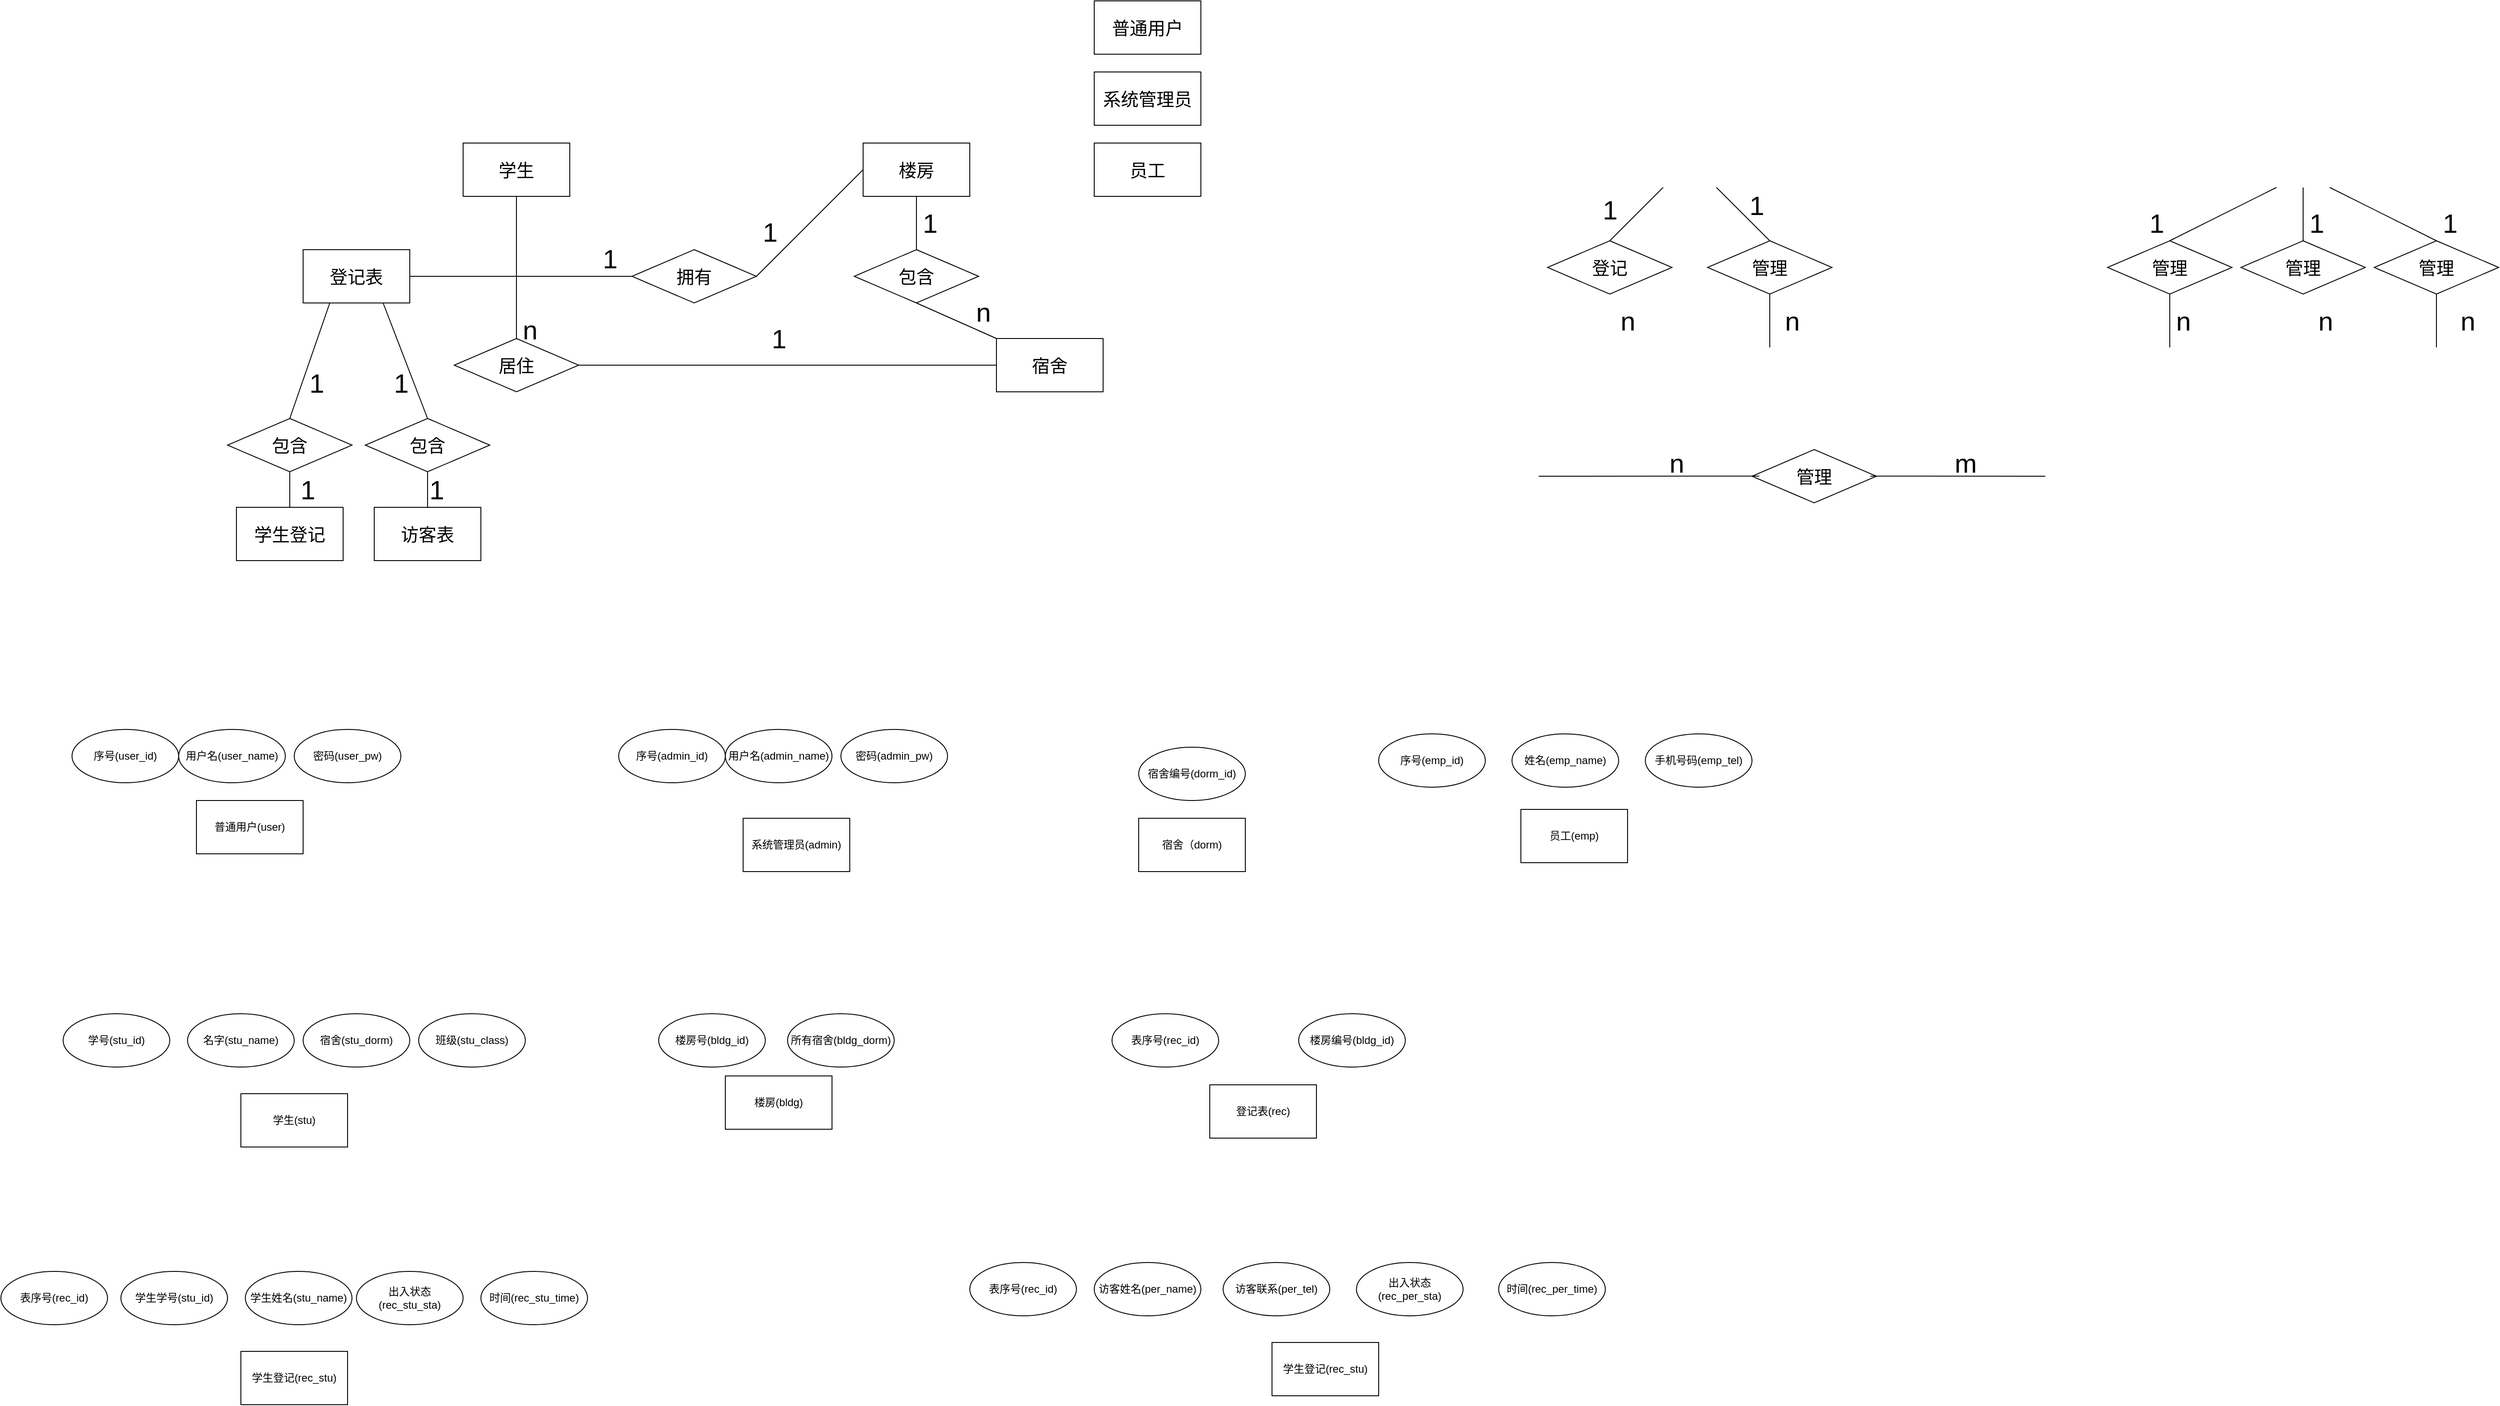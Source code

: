 <mxfile>
    <diagram id="hGgu9oGcbEXNyslzznS4" name="第 1 页">
        <mxGraphModel dx="1542" dy="784" grid="1" gridSize="10" guides="1" tooltips="1" connect="1" arrows="1" fold="1" page="1" pageScale="1" pageWidth="1200" pageHeight="1920" background="#FFFFFF" math="0" shadow="0">
            <root>
                <mxCell id="0"/>
                <mxCell id="1" parent="0"/>
                <mxCell id="3" value="学生" style="whiteSpace=wrap;html=1;fontSize=20;" vertex="1" parent="1">
                    <mxGeometry x="550" y="310" width="120" height="60" as="geometry"/>
                </mxCell>
                <mxCell id="4" value="系统管理员" style="whiteSpace=wrap;html=1;fontSize=20;" vertex="1" parent="1">
                    <mxGeometry x="1260" y="230" width="120" height="60" as="geometry"/>
                </mxCell>
                <mxCell id="5" value="登记表" style="whiteSpace=wrap;html=1;fontSize=20;" vertex="1" parent="1">
                    <mxGeometry x="370" y="430" width="120" height="60" as="geometry"/>
                </mxCell>
                <mxCell id="6" value="普通用户" style="whiteSpace=wrap;html=1;fontSize=20;" vertex="1" parent="1">
                    <mxGeometry x="1260" y="150" width="120" height="60" as="geometry"/>
                </mxCell>
                <mxCell id="8" value="员工" style="whiteSpace=wrap;html=1;fontSize=20;" vertex="1" parent="1">
                    <mxGeometry x="1260" y="310" width="120" height="60" as="geometry"/>
                </mxCell>
                <mxCell id="9" value="宿舍" style="whiteSpace=wrap;html=1;fontSize=20;" vertex="1" parent="1">
                    <mxGeometry x="1150" y="530" width="120" height="60" as="geometry"/>
                </mxCell>
                <mxCell id="10" value="楼房" style="whiteSpace=wrap;html=1;fontSize=20;" vertex="1" parent="1">
                    <mxGeometry x="1000" y="310" width="120" height="60" as="geometry"/>
                </mxCell>
                <mxCell id="15" value="管理" style="rhombus;whiteSpace=wrap;html=1;fontSize=20;" vertex="1" parent="1">
                    <mxGeometry x="2000" y="655" width="140" height="60" as="geometry"/>
                </mxCell>
                <mxCell id="18" value="" style="endArrow=none;html=1;strokeColor=#000000;entryX=0.5;entryY=1;entryDx=0;entryDy=0;exitX=0.5;exitY=0;exitDx=0;exitDy=0;" edge="1" parent="1" source="55" target="3">
                    <mxGeometry width="50" height="50" relative="1" as="geometry">
                        <mxPoint x="749" y="270" as="sourcePoint"/>
                        <mxPoint x="749" y="120" as="targetPoint"/>
                    </mxGeometry>
                </mxCell>
                <mxCell id="20" value="" style="endArrow=none;html=1;strokeColor=#000000;entryX=0.5;entryY=1;entryDx=0;entryDy=0;exitX=0.5;exitY=0;exitDx=0;exitDy=0;" edge="1" parent="1" source="56" target="10">
                    <mxGeometry width="50" height="50" relative="1" as="geometry">
                        <mxPoint x="760" y="290" as="sourcePoint"/>
                        <mxPoint x="810" y="240" as="targetPoint"/>
                    </mxGeometry>
                </mxCell>
                <mxCell id="21" value="" style="endArrow=none;html=1;strokeColor=#000000;entryX=0.5;entryY=1;entryDx=0;entryDy=0;exitX=0;exitY=0;exitDx=0;exitDy=0;" edge="1" parent="1" source="9" target="56">
                    <mxGeometry width="50" height="50" relative="1" as="geometry">
                        <mxPoint x="770" y="300" as="sourcePoint"/>
                        <mxPoint x="820" y="250" as="targetPoint"/>
                    </mxGeometry>
                </mxCell>
                <mxCell id="28" value="" style="endArrow=none;html=1;strokeColor=#000000;entryX=0.058;entryY=0.497;entryDx=0;entryDy=0;exitX=1;exitY=0.5;exitDx=0;exitDy=0;entryPerimeter=0;fontSize=20;" edge="1" parent="1" target="15">
                    <mxGeometry width="50" height="50" relative="1" as="geometry">
                        <mxPoint x="1760" y="685" as="sourcePoint"/>
                        <mxPoint x="1350" y="795" as="targetPoint"/>
                    </mxGeometry>
                </mxCell>
                <mxCell id="29" value="" style="endArrow=none;html=1;strokeColor=#000000;exitX=0.951;exitY=0.497;exitDx=0;exitDy=0;entryX=0;entryY=0.5;entryDx=0;entryDy=0;exitPerimeter=0;fontSize=20;" edge="1" parent="1" source="15">
                    <mxGeometry width="50" height="50" relative="1" as="geometry">
                        <mxPoint x="1950" y="675" as="sourcePoint"/>
                        <mxPoint x="2330" y="685" as="targetPoint"/>
                    </mxGeometry>
                </mxCell>
                <mxCell id="31" value="普通用户(user)" style="whiteSpace=wrap;html=1;" vertex="1" parent="1">
                    <mxGeometry x="250" y="1050" width="120" height="60" as="geometry"/>
                </mxCell>
                <mxCell id="38" value="密码(user_pw)" style="ellipse;whiteSpace=wrap;html=1;" vertex="1" parent="1">
                    <mxGeometry x="360" y="970" width="120" height="60" as="geometry"/>
                </mxCell>
                <mxCell id="39" value="用户名(user_name)" style="ellipse;whiteSpace=wrap;html=1;" vertex="1" parent="1">
                    <mxGeometry x="230" y="970" width="120" height="60" as="geometry"/>
                </mxCell>
                <mxCell id="40" value="序号(user_id)" style="ellipse;whiteSpace=wrap;html=1;" vertex="1" parent="1">
                    <mxGeometry x="110" y="970" width="120" height="60" as="geometry"/>
                </mxCell>
                <mxCell id="43" value="班级(stu_class)" style="ellipse;whiteSpace=wrap;html=1;" vertex="1" parent="1">
                    <mxGeometry x="500" y="1290" width="120" height="60" as="geometry"/>
                </mxCell>
                <mxCell id="44" value="宿舍(stu_dorm)" style="ellipse;whiteSpace=wrap;html=1;" vertex="1" parent="1">
                    <mxGeometry x="370" y="1290" width="120" height="60" as="geometry"/>
                </mxCell>
                <mxCell id="45" value="名字(stu_name)" style="ellipse;whiteSpace=wrap;html=1;" vertex="1" parent="1">
                    <mxGeometry x="240" y="1290" width="120" height="60" as="geometry"/>
                </mxCell>
                <mxCell id="46" value="学号(stu_id)" style="ellipse;whiteSpace=wrap;html=1;" vertex="1" parent="1">
                    <mxGeometry x="100" y="1290" width="120" height="60" as="geometry"/>
                </mxCell>
                <mxCell id="49" value="系统管理员(admin)" style="whiteSpace=wrap;html=1;" vertex="1" parent="1">
                    <mxGeometry x="865" y="1070" width="120" height="60" as="geometry"/>
                </mxCell>
                <mxCell id="50" value="密码(admin_pw)" style="ellipse;whiteSpace=wrap;html=1;" vertex="1" parent="1">
                    <mxGeometry x="975" y="970" width="120" height="60" as="geometry"/>
                </mxCell>
                <mxCell id="51" value="用户名(admin_name)" style="ellipse;whiteSpace=wrap;html=1;" vertex="1" parent="1">
                    <mxGeometry x="845" y="970" width="120" height="60" as="geometry"/>
                </mxCell>
                <mxCell id="52" value="序号(admin_id)" style="ellipse;whiteSpace=wrap;html=1;" vertex="1" parent="1">
                    <mxGeometry x="725" y="970" width="120" height="60" as="geometry"/>
                </mxCell>
                <mxCell id="54" value="学生(stu)" style="whiteSpace=wrap;html=1;" vertex="1" parent="1">
                    <mxGeometry x="300" y="1380" width="120" height="60" as="geometry"/>
                </mxCell>
                <mxCell id="55" value="居住" style="rhombus;whiteSpace=wrap;html=1;fontSize=20;" vertex="1" parent="1">
                    <mxGeometry x="540" y="530" width="140" height="60" as="geometry"/>
                </mxCell>
                <mxCell id="56" value="包含" style="rhombus;whiteSpace=wrap;html=1;fontSize=20;" vertex="1" parent="1">
                    <mxGeometry x="990" y="430" width="140" height="60" as="geometry"/>
                </mxCell>
                <mxCell id="58" value="楼房(bldg)" style="whiteSpace=wrap;html=1;" vertex="1" parent="1">
                    <mxGeometry x="845" y="1360" width="120" height="60" as="geometry"/>
                </mxCell>
                <mxCell id="59" value="序号(emp_id)" style="ellipse;whiteSpace=wrap;html=1;" vertex="1" parent="1">
                    <mxGeometry x="1580" y="975" width="120" height="60" as="geometry"/>
                </mxCell>
                <mxCell id="60" value="姓名(emp_name)" style="ellipse;whiteSpace=wrap;html=1;" vertex="1" parent="1">
                    <mxGeometry x="1730" y="975" width="120" height="60" as="geometry"/>
                </mxCell>
                <mxCell id="62" value="所有宿舍(bldg_dorm)" style="ellipse;whiteSpace=wrap;html=1;" vertex="1" parent="1">
                    <mxGeometry x="915" y="1290" width="120" height="60" as="geometry"/>
                </mxCell>
                <mxCell id="63" value="楼房号(bldg_id)" style="ellipse;whiteSpace=wrap;html=1;" vertex="1" parent="1">
                    <mxGeometry x="770" y="1290" width="120" height="60" as="geometry"/>
                </mxCell>
                <mxCell id="65" value="宿舍（dorm)" style="whiteSpace=wrap;html=1;" vertex="1" parent="1">
                    <mxGeometry x="1310" y="1070" width="120" height="60" as="geometry"/>
                </mxCell>
                <mxCell id="68" value="宿舍编号(dorm_id)" style="ellipse;whiteSpace=wrap;html=1;" vertex="1" parent="1">
                    <mxGeometry x="1310" y="990" width="120" height="60" as="geometry"/>
                </mxCell>
                <mxCell id="88" value="&lt;font color=&quot;#000000&quot; style=&quot;font-size: 30px&quot;&gt;m&lt;/font&gt;" style="text;html=1;align=center;verticalAlign=middle;resizable=0;points=[];autosize=1;strokeColor=none;fontSize=30;" vertex="1" parent="1">
                    <mxGeometry x="2220" y="650" width="40" height="40" as="geometry"/>
                </mxCell>
                <mxCell id="90" value="&lt;font color=&quot;#000000&quot; style=&quot;font-size: 30px;&quot;&gt;1&lt;/font&gt;" style="text;html=1;align=center;verticalAlign=middle;resizable=0;points=[];autosize=1;strokeColor=none;fontSize=30;" vertex="1" parent="1">
                    <mxGeometry x="1060" y="380" width="30" height="40" as="geometry"/>
                </mxCell>
                <mxCell id="96" value="&lt;font color=&quot;#000000&quot; style=&quot;font-size: 30px&quot;&gt;n&lt;/font&gt;" style="text;html=1;align=center;verticalAlign=middle;resizable=0;points=[];autosize=1;strokeColor=none;fontSize=30;" vertex="1" parent="1">
                    <mxGeometry x="1900" y="650" width="30" height="40" as="geometry"/>
                </mxCell>
                <mxCell id="97" value="&lt;font color=&quot;#000000&quot; style=&quot;font-size: 30px&quot;&gt;n&lt;/font&gt;" style="text;html=1;align=center;verticalAlign=middle;resizable=0;points=[];autosize=1;strokeColor=none;fontSize=30;" vertex="1" parent="1">
                    <mxGeometry x="610" y="500" width="30" height="40" as="geometry"/>
                </mxCell>
                <mxCell id="107" value="&lt;font color=&quot;#000000&quot; style=&quot;font-size: 30px&quot;&gt;n&lt;/font&gt;" style="text;html=1;align=center;verticalAlign=middle;resizable=0;points=[];autosize=1;strokeColor=none;fontSize=30;" vertex="1" parent="1">
                    <mxGeometry x="1120" y="480" width="30" height="40" as="geometry"/>
                </mxCell>
                <mxCell id="118" value="&lt;font color=&quot;#000000&quot; style=&quot;font-size: 30px;&quot;&gt;1&lt;/font&gt;" style="text;html=1;align=center;verticalAlign=middle;resizable=0;points=[];autosize=1;strokeColor=none;fontSize=30;" vertex="1" parent="1">
                    <mxGeometry x="890" y="510" width="30" height="40" as="geometry"/>
                </mxCell>
                <mxCell id="119" value="" style="endArrow=none;html=1;strokeColor=#000000;entryX=0;entryY=0.5;entryDx=0;entryDy=0;" edge="1" parent="1" source="55" target="9">
                    <mxGeometry width="50" height="50" relative="1" as="geometry">
                        <mxPoint x="620" y="540" as="sourcePoint"/>
                        <mxPoint x="620" y="380" as="targetPoint"/>
                    </mxGeometry>
                </mxCell>
                <mxCell id="125" value="员工(emp)" style="whiteSpace=wrap;html=1;" vertex="1" parent="1">
                    <mxGeometry x="1740" y="1060" width="120" height="60" as="geometry"/>
                </mxCell>
                <mxCell id="126" value="登记表(rec)" style="whiteSpace=wrap;html=1;" vertex="1" parent="1">
                    <mxGeometry x="1390" y="1370" width="120" height="60" as="geometry"/>
                </mxCell>
                <mxCell id="129" value="学生学号(stu_id)" style="ellipse;whiteSpace=wrap;html=1;" vertex="1" parent="1">
                    <mxGeometry x="165" y="1580" width="120" height="60" as="geometry"/>
                </mxCell>
                <mxCell id="130" value="出入状态(rec_stu_sta)" style="ellipse;whiteSpace=wrap;html=1;" vertex="1" parent="1">
                    <mxGeometry x="430" y="1580" width="120" height="60" as="geometry"/>
                </mxCell>
                <mxCell id="135" value="拥有" style="rhombus;whiteSpace=wrap;html=1;fontSize=20;" vertex="1" parent="1">
                    <mxGeometry x="740" y="430" width="140" height="60" as="geometry"/>
                </mxCell>
                <mxCell id="136" value="" style="endArrow=none;html=1;strokeColor=#000000;entryX=0;entryY=0.5;entryDx=0;entryDy=0;exitX=1;exitY=0.5;exitDx=0;exitDy=0;" edge="1" parent="1" source="135" target="10">
                    <mxGeometry width="50" height="50" relative="1" as="geometry">
                        <mxPoint x="690" y="570" as="sourcePoint"/>
                        <mxPoint x="1160" y="570" as="targetPoint"/>
                    </mxGeometry>
                </mxCell>
                <mxCell id="137" value="" style="endArrow=none;html=1;strokeColor=#000000;entryX=1;entryY=0.5;entryDx=0;entryDy=0;exitX=0;exitY=0.5;exitDx=0;exitDy=0;" edge="1" parent="1" source="135" target="5">
                    <mxGeometry width="50" height="50" relative="1" as="geometry">
                        <mxPoint x="620" y="540" as="sourcePoint"/>
                        <mxPoint x="620" y="380" as="targetPoint"/>
                    </mxGeometry>
                </mxCell>
                <mxCell id="138" value="&lt;font color=&quot;#000000&quot; style=&quot;font-size: 30px;&quot;&gt;1&lt;/font&gt;" style="text;html=1;align=center;verticalAlign=middle;resizable=0;points=[];autosize=1;strokeColor=none;fontSize=30;" vertex="1" parent="1">
                    <mxGeometry x="700" y="420" width="30" height="40" as="geometry"/>
                </mxCell>
                <mxCell id="139" value="&lt;font color=&quot;#000000&quot; style=&quot;font-size: 30px;&quot;&gt;1&lt;/font&gt;" style="text;html=1;align=center;verticalAlign=middle;resizable=0;points=[];autosize=1;strokeColor=none;fontSize=30;" vertex="1" parent="1">
                    <mxGeometry x="880" y="390" width="30" height="40" as="geometry"/>
                </mxCell>
                <mxCell id="141" value="表序号(rec_id)" style="ellipse;whiteSpace=wrap;html=1;" vertex="1" parent="1">
                    <mxGeometry x="1280" y="1290" width="120" height="60" as="geometry"/>
                </mxCell>
                <mxCell id="142" value="楼房编号(bldg_id)" style="ellipse;whiteSpace=wrap;html=1;" vertex="1" parent="1">
                    <mxGeometry x="1490" y="1290" width="120" height="60" as="geometry"/>
                </mxCell>
                <mxCell id="145" value="访客表" style="whiteSpace=wrap;html=1;fontSize=20;" vertex="1" parent="1">
                    <mxGeometry x="450" y="720" width="120" height="60" as="geometry"/>
                </mxCell>
                <mxCell id="146" value="学生登记" style="whiteSpace=wrap;html=1;fontSize=20;" vertex="1" parent="1">
                    <mxGeometry x="295" y="720" width="120" height="60" as="geometry"/>
                </mxCell>
                <mxCell id="147" value="包含" style="rhombus;whiteSpace=wrap;html=1;fontSize=20;" vertex="1" parent="1">
                    <mxGeometry x="440" y="620" width="140" height="60" as="geometry"/>
                </mxCell>
                <mxCell id="148" value="包含" style="rhombus;whiteSpace=wrap;html=1;fontSize=20;" vertex="1" parent="1">
                    <mxGeometry x="285" y="620" width="140" height="60" as="geometry"/>
                </mxCell>
                <mxCell id="149" value="" style="endArrow=none;html=1;strokeColor=#000000;entryX=0.5;entryY=0;entryDx=0;entryDy=0;exitX=0.5;exitY=1;exitDx=0;exitDy=0;" edge="1" parent="1" source="148" target="146">
                    <mxGeometry width="50" height="50" relative="1" as="geometry">
                        <mxPoint x="690" y="570" as="sourcePoint"/>
                        <mxPoint x="1160" y="570" as="targetPoint"/>
                    </mxGeometry>
                </mxCell>
                <mxCell id="150" value="" style="endArrow=none;html=1;strokeColor=#000000;entryX=0.5;entryY=0;entryDx=0;entryDy=0;exitX=0.5;exitY=1;exitDx=0;exitDy=0;" edge="1" parent="1" source="147" target="145">
                    <mxGeometry width="50" height="50" relative="1" as="geometry">
                        <mxPoint x="700" y="580" as="sourcePoint"/>
                        <mxPoint x="1170" y="580" as="targetPoint"/>
                    </mxGeometry>
                </mxCell>
                <mxCell id="151" value="" style="endArrow=none;html=1;strokeColor=#000000;entryX=0.5;entryY=0;entryDx=0;entryDy=0;exitX=0.75;exitY=1;exitDx=0;exitDy=0;" edge="1" parent="1" source="5" target="147">
                    <mxGeometry width="50" height="50" relative="1" as="geometry">
                        <mxPoint x="690" y="570" as="sourcePoint"/>
                        <mxPoint x="1160" y="570" as="targetPoint"/>
                    </mxGeometry>
                </mxCell>
                <mxCell id="152" value="" style="endArrow=none;html=1;strokeColor=#000000;entryX=0.5;entryY=0;entryDx=0;entryDy=0;exitX=0.25;exitY=1;exitDx=0;exitDy=0;" edge="1" parent="1" source="5" target="148">
                    <mxGeometry width="50" height="50" relative="1" as="geometry">
                        <mxPoint x="700" y="580" as="sourcePoint"/>
                        <mxPoint x="1170" y="580" as="targetPoint"/>
                    </mxGeometry>
                </mxCell>
                <mxCell id="153" value="&lt;font color=&quot;#000000&quot; style=&quot;font-size: 30px;&quot;&gt;1&lt;/font&gt;" style="text;html=1;align=center;verticalAlign=middle;resizable=0;points=[];autosize=1;strokeColor=none;fontSize=30;" vertex="1" parent="1">
                    <mxGeometry x="370" y="560" width="30" height="40" as="geometry"/>
                </mxCell>
                <mxCell id="154" value="&lt;font color=&quot;#000000&quot; style=&quot;font-size: 30px;&quot;&gt;1&lt;/font&gt;" style="text;html=1;align=center;verticalAlign=middle;resizable=0;points=[];autosize=1;strokeColor=none;fontSize=30;" vertex="1" parent="1">
                    <mxGeometry x="465" y="560" width="30" height="40" as="geometry"/>
                </mxCell>
                <mxCell id="155" value="&lt;font color=&quot;#000000&quot; style=&quot;font-size: 30px;&quot;&gt;1&lt;/font&gt;" style="text;html=1;align=center;verticalAlign=middle;resizable=0;points=[];autosize=1;strokeColor=none;fontSize=30;" vertex="1" parent="1">
                    <mxGeometry x="505" y="680" width="30" height="40" as="geometry"/>
                </mxCell>
                <mxCell id="156" value="&lt;font color=&quot;#000000&quot; style=&quot;font-size: 30px;&quot;&gt;1&lt;/font&gt;" style="text;html=1;align=center;verticalAlign=middle;resizable=0;points=[];autosize=1;strokeColor=none;fontSize=30;" vertex="1" parent="1">
                    <mxGeometry x="360" y="680" width="30" height="40" as="geometry"/>
                </mxCell>
                <mxCell id="158" value="学生登记(rec_stu)" style="whiteSpace=wrap;html=1;" vertex="1" parent="1">
                    <mxGeometry x="300" y="1670" width="120" height="60" as="geometry"/>
                </mxCell>
                <mxCell id="159" value="表序号(rec_id)" style="ellipse;whiteSpace=wrap;html=1;" vertex="1" parent="1">
                    <mxGeometry x="30" y="1580" width="120" height="60" as="geometry"/>
                </mxCell>
                <mxCell id="161" value="访客姓名(per_name)" style="ellipse;whiteSpace=wrap;html=1;" vertex="1" parent="1">
                    <mxGeometry x="1260" y="1570" width="120" height="60" as="geometry"/>
                </mxCell>
                <mxCell id="163" value="学生登记(rec_stu)" style="whiteSpace=wrap;html=1;" vertex="1" parent="1">
                    <mxGeometry x="1460" y="1660" width="120" height="60" as="geometry"/>
                </mxCell>
                <mxCell id="164" value="表序号(rec_id)" style="ellipse;whiteSpace=wrap;html=1;" vertex="1" parent="1">
                    <mxGeometry x="1120" y="1570" width="120" height="60" as="geometry"/>
                </mxCell>
                <mxCell id="166" value="管理" style="rhombus;whiteSpace=wrap;html=1;fontSize=20;" vertex="1" parent="1">
                    <mxGeometry x="1950" y="420" width="140" height="60" as="geometry"/>
                </mxCell>
                <mxCell id="167" value="登记" style="rhombus;whiteSpace=wrap;html=1;fontSize=20;" vertex="1" parent="1">
                    <mxGeometry x="1770" y="420" width="140" height="60" as="geometry"/>
                </mxCell>
                <mxCell id="168" value="" style="endArrow=none;html=1;strokeColor=#000000;entryX=0.5;entryY=1;entryDx=0;entryDy=0;exitX=0.5;exitY=0;exitDx=0;exitDy=0;" edge="1" parent="1" target="172">
                    <mxGeometry width="50" height="50" relative="1" as="geometry">
                        <mxPoint x="2770" y="540" as="sourcePoint"/>
                        <mxPoint x="2240" y="490" as="targetPoint"/>
                    </mxGeometry>
                </mxCell>
                <mxCell id="169" value="" style="endArrow=none;html=1;strokeColor=#000000;exitX=0.5;exitY=0;exitDx=0;exitDy=0;" edge="1" parent="1">
                    <mxGeometry width="50" height="50" relative="1" as="geometry">
                        <mxPoint x="2470" y="540" as="sourcePoint"/>
                        <mxPoint x="2470" y="480" as="targetPoint"/>
                    </mxGeometry>
                </mxCell>
                <mxCell id="170" value="" style="endArrow=none;html=1;strokeColor=#000000;entryX=0.25;entryY=1;entryDx=0;entryDy=0;exitX=0.5;exitY=0;exitDx=0;exitDy=0;" edge="1" parent="1" source="173">
                    <mxGeometry width="50" height="50" relative="1" as="geometry">
                        <mxPoint x="2300" y="670" as="sourcePoint"/>
                        <mxPoint x="2590" y="360" as="targetPoint"/>
                    </mxGeometry>
                </mxCell>
                <mxCell id="171" value="管理" style="rhombus;whiteSpace=wrap;html=1;fontSize=20;" vertex="1" parent="1">
                    <mxGeometry x="2550" y="420" width="140" height="60" as="geometry"/>
                </mxCell>
                <mxCell id="172" value="管理" style="rhombus;whiteSpace=wrap;html=1;fontSize=20;" vertex="1" parent="1">
                    <mxGeometry x="2700" y="420" width="140" height="60" as="geometry"/>
                </mxCell>
                <mxCell id="173" value="管理" style="rhombus;whiteSpace=wrap;html=1;fontSize=20;" vertex="1" parent="1">
                    <mxGeometry x="2400" y="420" width="140" height="60" as="geometry"/>
                </mxCell>
                <mxCell id="174" value="" style="endArrow=none;html=1;strokeColor=#000000;entryX=0.25;entryY=1;entryDx=0;entryDy=0;exitX=0.5;exitY=0;exitDx=0;exitDy=0;" edge="1" parent="1" source="167">
                    <mxGeometry width="50" height="50" relative="1" as="geometry">
                        <mxPoint x="2169" y="510" as="sourcePoint"/>
                        <mxPoint x="1900" y="360" as="targetPoint"/>
                    </mxGeometry>
                </mxCell>
                <mxCell id="175" value="" style="endArrow=none;html=1;strokeColor=#000000;entryX=0.75;entryY=1;entryDx=0;entryDy=0;exitX=0.5;exitY=0;exitDx=0;exitDy=0;" edge="1" parent="1" source="166">
                    <mxGeometry width="50" height="50" relative="1" as="geometry">
                        <mxPoint x="2189" y="530" as="sourcePoint"/>
                        <mxPoint x="1960" y="360" as="targetPoint"/>
                    </mxGeometry>
                </mxCell>
                <mxCell id="176" value="" style="endArrow=none;html=1;strokeColor=#000000;entryX=0.75;entryY=1;entryDx=0;entryDy=0;exitX=0.5;exitY=0;exitDx=0;exitDy=0;" edge="1" parent="1" source="172">
                    <mxGeometry width="50" height="50" relative="1" as="geometry">
                        <mxPoint x="2199" y="540" as="sourcePoint"/>
                        <mxPoint x="2650" y="360" as="targetPoint"/>
                    </mxGeometry>
                </mxCell>
                <mxCell id="177" value="" style="endArrow=none;html=1;strokeColor=#000000;entryX=0.5;entryY=1;entryDx=0;entryDy=0;exitX=0.5;exitY=0;exitDx=0;exitDy=0;" edge="1" parent="1" target="166">
                    <mxGeometry width="50" height="50" relative="1" as="geometry">
                        <mxPoint x="2020" y="540" as="sourcePoint"/>
                        <mxPoint x="2219" y="410" as="targetPoint"/>
                    </mxGeometry>
                </mxCell>
                <mxCell id="178" value="" style="endArrow=none;html=1;strokeColor=#000000;entryX=0.5;entryY=1;entryDx=0;entryDy=0;exitX=0.5;exitY=0;exitDx=0;exitDy=0;" edge="1" parent="1" source="171">
                    <mxGeometry width="50" height="50" relative="1" as="geometry">
                        <mxPoint x="2229" y="570" as="sourcePoint"/>
                        <mxPoint x="2620" y="360" as="targetPoint"/>
                    </mxGeometry>
                </mxCell>
                <mxCell id="179" value="&lt;font color=&quot;#000000&quot; style=&quot;font-size: 30px;&quot;&gt;1&lt;/font&gt;" style="text;html=1;align=center;verticalAlign=middle;resizable=0;points=[];autosize=1;strokeColor=none;fontSize=30;" vertex="1" parent="1">
                    <mxGeometry x="1825" y="365" width="30" height="40" as="geometry"/>
                </mxCell>
                <mxCell id="180" value="&lt;font color=&quot;#000000&quot; style=&quot;font-size: 30px;&quot;&gt;1&lt;/font&gt;" style="text;html=1;align=center;verticalAlign=middle;resizable=0;points=[];autosize=1;strokeColor=none;fontSize=30;" vertex="1" parent="1">
                    <mxGeometry x="2620" y="380" width="30" height="40" as="geometry"/>
                </mxCell>
                <mxCell id="181" value="&lt;font color=&quot;#000000&quot; style=&quot;font-size: 30px;&quot;&gt;1&lt;/font&gt;" style="text;html=1;align=center;verticalAlign=middle;resizable=0;points=[];autosize=1;strokeColor=none;fontSize=30;" vertex="1" parent="1">
                    <mxGeometry x="1990" y="360" width="30" height="40" as="geometry"/>
                </mxCell>
                <mxCell id="182" value="&lt;font color=&quot;#000000&quot; style=&quot;font-size: 30px;&quot;&gt;1&lt;/font&gt;" style="text;html=1;align=center;verticalAlign=middle;resizable=0;points=[];autosize=1;strokeColor=none;fontSize=30;" vertex="1" parent="1">
                    <mxGeometry x="2770" y="380" width="30" height="40" as="geometry"/>
                </mxCell>
                <mxCell id="183" value="&lt;font color=&quot;#000000&quot; style=&quot;font-size: 30px;&quot;&gt;1&lt;/font&gt;" style="text;html=1;align=center;verticalAlign=middle;resizable=0;points=[];autosize=1;strokeColor=none;fontSize=30;" vertex="1" parent="1">
                    <mxGeometry x="2440" y="380" width="30" height="40" as="geometry"/>
                </mxCell>
                <mxCell id="184" value="&lt;font color=&quot;#000000&quot; style=&quot;font-size: 30px&quot;&gt;n&lt;/font&gt;" style="text;html=1;align=center;verticalAlign=middle;resizable=0;points=[];autosize=1;strokeColor=none;fontSize=30;" vertex="1" parent="1">
                    <mxGeometry x="2790" y="490" width="30" height="40" as="geometry"/>
                </mxCell>
                <mxCell id="185" value="&lt;font color=&quot;#000000&quot; style=&quot;font-size: 30px&quot;&gt;n&lt;/font&gt;" style="text;html=1;align=center;verticalAlign=middle;resizable=0;points=[];autosize=1;strokeColor=none;fontSize=30;" vertex="1" parent="1">
                    <mxGeometry x="2470" y="490" width="30" height="40" as="geometry"/>
                </mxCell>
                <mxCell id="186" value="&lt;font color=&quot;#000000&quot; style=&quot;font-size: 30px&quot;&gt;n&lt;/font&gt;" style="text;html=1;align=center;verticalAlign=middle;resizable=0;points=[];autosize=1;strokeColor=none;fontSize=30;" vertex="1" parent="1">
                    <mxGeometry x="2630" y="490" width="30" height="40" as="geometry"/>
                </mxCell>
                <mxCell id="187" value="&lt;font color=&quot;#000000&quot; style=&quot;font-size: 30px&quot;&gt;n&lt;/font&gt;" style="text;html=1;align=center;verticalAlign=middle;resizable=0;points=[];autosize=1;strokeColor=none;fontSize=30;" vertex="1" parent="1">
                    <mxGeometry x="2030" y="490" width="30" height="40" as="geometry"/>
                </mxCell>
                <mxCell id="188" value="&lt;font color=&quot;#000000&quot; style=&quot;font-size: 30px&quot;&gt;n&lt;/font&gt;" style="text;html=1;align=center;verticalAlign=middle;resizable=0;points=[];autosize=1;strokeColor=none;fontSize=30;" vertex="1" parent="1">
                    <mxGeometry x="1845" y="490" width="30" height="40" as="geometry"/>
                </mxCell>
                <mxCell id="189" value="手机号码(emp_tel)" style="ellipse;whiteSpace=wrap;html=1;" vertex="1" parent="1">
                    <mxGeometry x="1880" y="975" width="120" height="60" as="geometry"/>
                </mxCell>
                <mxCell id="191" value="出入状态(rec_per_sta)" style="ellipse;whiteSpace=wrap;html=1;" vertex="1" parent="1">
                    <mxGeometry x="1555" y="1570" width="120" height="60" as="geometry"/>
                </mxCell>
                <mxCell id="192" value="访客联系(per_tel)" style="ellipse;whiteSpace=wrap;html=1;" vertex="1" parent="1">
                    <mxGeometry x="1405" y="1570" width="120" height="60" as="geometry"/>
                </mxCell>
                <mxCell id="193" value="时间(rec_stu_time)" style="ellipse;whiteSpace=wrap;html=1;" vertex="1" parent="1">
                    <mxGeometry x="570" y="1580" width="120" height="60" as="geometry"/>
                </mxCell>
                <mxCell id="194" value="时间(rec_per_time)" style="ellipse;whiteSpace=wrap;html=1;" vertex="1" parent="1">
                    <mxGeometry x="1715" y="1570" width="120" height="60" as="geometry"/>
                </mxCell>
                <mxCell id="195" value="学生姓名(stu_name)" style="ellipse;whiteSpace=wrap;html=1;" vertex="1" parent="1">
                    <mxGeometry x="305" y="1580" width="120" height="60" as="geometry"/>
                </mxCell>
            </root>
        </mxGraphModel>
    </diagram>
</mxfile>